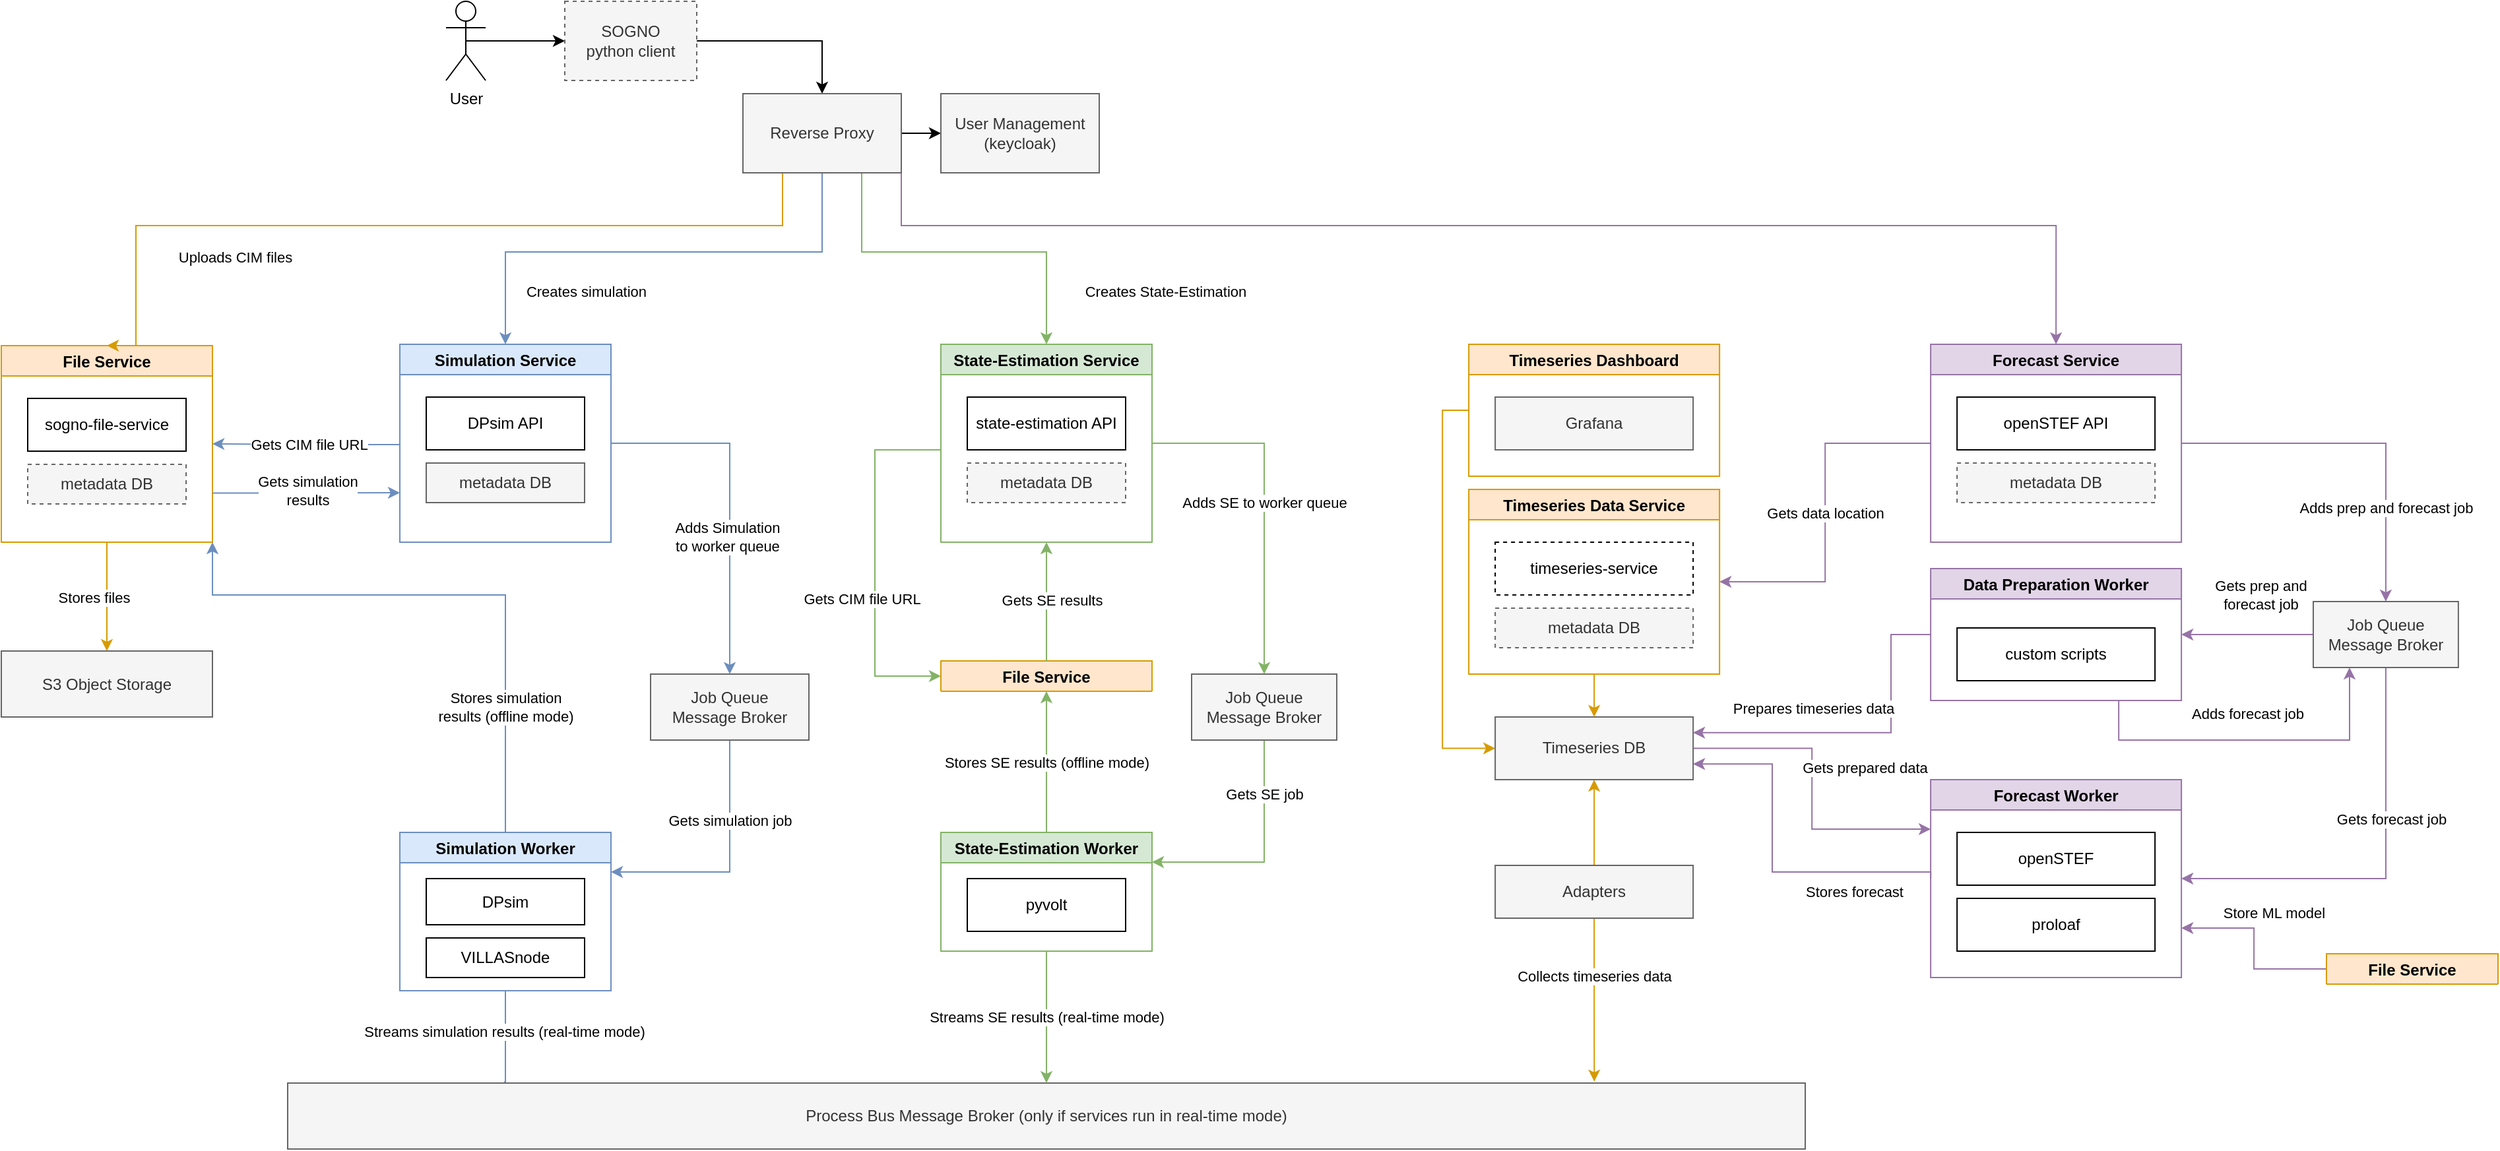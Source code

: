 <mxfile version="18.2.1" type="device"><diagram name="Page-1" id="5d7acffa-a066-3a61-03fe-96351882024d"><mxGraphModel dx="1714" dy="1784" grid="1" gridSize="10" guides="1" tooltips="1" connect="1" arrows="1" fold="1" page="1" pageScale="1" pageWidth="1100" pageHeight="850" background="#ffffff" math="0" shadow="0"><root><mxCell id="0"/><mxCell id="1" parent="0"/><mxCell id="z8ozhWOu3lItvViQvC4V-5" value="Stores files" style="edgeStyle=orthogonalEdgeStyle;rounded=0;orthogonalLoop=1;jettySize=auto;html=1;exitX=0.5;exitY=1;exitDx=0;exitDy=0;entryX=0.5;entryY=0;entryDx=0;entryDy=0;endArrow=classic;endFill=1;fillColor=#ffe6cc;strokeColor=#d79b00;" parent="1" source="z8ozhWOu3lItvViQvC4V-1" target="z8ozhWOu3lItvViQvC4V-4" edge="1"><mxGeometry x="-0.024" y="-10" relative="1" as="geometry"><mxPoint x="196" y="480" as="sourcePoint"/><mxPoint x="226.0" y="590" as="targetPoint"/><mxPoint y="1" as="offset"/></mxGeometry></mxCell><mxCell id="z8ozhWOu3lItvViQvC4V-1" value="File Service" style="swimlane;fillColor=#ffe6cc;strokeColor=#d79b00;" parent="1" vertex="1"><mxGeometry x="118" y="241" width="160" height="149" as="geometry"><mxRectangle x="290" y="280" width="130" height="23" as="alternateBounds"/></mxGeometry></mxCell><mxCell id="z8ozhWOu3lItvViQvC4V-2" value="sogno-file-service" style="whiteSpace=wrap;html=1;" parent="z8ozhWOu3lItvViQvC4V-1" vertex="1"><mxGeometry x="20" y="40" width="120" height="40" as="geometry"/></mxCell><mxCell id="z8ozhWOu3lItvViQvC4V-3" value="metadata DB" style="whiteSpace=wrap;html=1;dashed=1;fillColor=#f5f5f5;fontColor=#333333;strokeColor=#666666;" parent="z8ozhWOu3lItvViQvC4V-1" vertex="1"><mxGeometry x="20" y="90" width="120" height="30" as="geometry"/></mxCell><mxCell id="z8ozhWOu3lItvViQvC4V-26" style="edgeStyle=orthogonalEdgeStyle;rounded=0;orthogonalLoop=1;jettySize=auto;html=1;entryX=0;entryY=0.75;entryDx=0;entryDy=0;endArrow=classic;endFill=1;fillColor=#dae8fc;strokeColor=#6c8ebf;exitX=1;exitY=0.75;exitDx=0;exitDy=0;" parent="1" source="z8ozhWOu3lItvViQvC4V-1" target="z8ozhWOu3lItvViQvC4V-6" edge="1"><mxGeometry relative="1" as="geometry"><mxPoint x="300" y="440" as="sourcePoint"/><Array as="points"><mxPoint x="310" y="353"/><mxPoint x="310" y="353"/></Array></mxGeometry></mxCell><mxCell id="z8ozhWOu3lItvViQvC4V-27" value="Gets simulation&lt;br&gt;results" style="edgeLabel;html=1;align=center;verticalAlign=middle;resizable=0;points=[];" parent="z8ozhWOu3lItvViQvC4V-26" vertex="1" connectable="0"><mxGeometry x="0.192" relative="1" as="geometry"><mxPoint x="-13" y="-2" as="offset"/></mxGeometry></mxCell><mxCell id="z8ozhWOu3lItvViQvC4V-4" value="S3 Object Storage" style="rounded=0;whiteSpace=wrap;html=1;fillColor=#f5f5f5;fontColor=#333333;strokeColor=#666666;" parent="1" vertex="1"><mxGeometry x="118" y="472.5" width="160" height="50" as="geometry"/></mxCell><mxCell id="z8ozhWOu3lItvViQvC4V-9" value="Stores simulation &lt;br&gt;results (offline mode)" style="edgeStyle=orthogonalEdgeStyle;rounded=0;orthogonalLoop=1;jettySize=auto;html=1;exitX=0.5;exitY=0;exitDx=0;exitDy=0;endArrow=classic;endFill=1;fillColor=#dae8fc;strokeColor=#6c8ebf;entryX=1;entryY=1;entryDx=0;entryDy=0;" parent="1" source="z8ozhWOu3lItvViQvC4V-23" target="z8ozhWOu3lItvViQvC4V-1" edge="1"><mxGeometry x="-0.571" relative="1" as="geometry"><mxPoint x="310" y="410" as="targetPoint"/><mxPoint as="offset"/><Array as="points"><mxPoint x="500" y="430"/><mxPoint x="278" y="430"/></Array></mxGeometry></mxCell><mxCell id="z8ozhWOu3lItvViQvC4V-6" value="Simulation Service" style="swimlane;fillColor=#dae8fc;strokeColor=#6c8ebf;" parent="1" vertex="1"><mxGeometry x="420" y="240" width="160" height="150" as="geometry"><mxRectangle x="390" y="260" width="130" height="23" as="alternateBounds"/></mxGeometry></mxCell><mxCell id="z8ozhWOu3lItvViQvC4V-7" value="DPsim API" style="whiteSpace=wrap;html=1;" parent="z8ozhWOu3lItvViQvC4V-6" vertex="1"><mxGeometry x="20" y="40" width="120" height="40" as="geometry"/></mxCell><mxCell id="z8ozhWOu3lItvViQvC4V-8" value="metadata DB" style="whiteSpace=wrap;html=1;fillColor=#f5f5f5;fontColor=#333333;strokeColor=#666666;" parent="z8ozhWOu3lItvViQvC4V-6" vertex="1"><mxGeometry x="20" y="90" width="120" height="30" as="geometry"/></mxCell><mxCell id="z8ozhWOu3lItvViQvC4V-12" style="edgeStyle=orthogonalEdgeStyle;rounded=0;orthogonalLoop=1;jettySize=auto;html=1;entryX=0.5;entryY=0;entryDx=0;entryDy=0;endArrow=classic;endFill=1;exitX=0.25;exitY=1;exitDx=0;exitDy=0;fillColor=#ffe6cc;strokeColor=#d79b00;" parent="1" source="RdebWMiWHL1S162cMxrL-42" target="z8ozhWOu3lItvViQvC4V-1" edge="1"><mxGeometry relative="1" as="geometry"><Array as="points"><mxPoint x="710" y="150"/><mxPoint x="220" y="150"/></Array></mxGeometry></mxCell><mxCell id="z8ozhWOu3lItvViQvC4V-13" value="Uploads CIM files" style="edgeLabel;html=1;align=center;verticalAlign=middle;resizable=0;points=[];" parent="z8ozhWOu3lItvViQvC4V-12" vertex="1" connectable="0"><mxGeometry x="0.412" y="1" relative="1" as="geometry"><mxPoint x="-1" y="23" as="offset"/></mxGeometry></mxCell><mxCell id="z8ozhWOu3lItvViQvC4V-14" style="edgeStyle=orthogonalEdgeStyle;rounded=0;orthogonalLoop=1;jettySize=auto;html=1;entryX=0.5;entryY=0;entryDx=0;entryDy=0;endArrow=classic;endFill=1;exitX=0.5;exitY=1;exitDx=0;exitDy=0;fillColor=#dae8fc;strokeColor=#6c8ebf;" parent="1" source="RdebWMiWHL1S162cMxrL-42" target="z8ozhWOu3lItvViQvC4V-6" edge="1"><mxGeometry relative="1" as="geometry"><Array as="points"><mxPoint x="740" y="170"/><mxPoint x="500" y="170"/></Array></mxGeometry></mxCell><mxCell id="z8ozhWOu3lItvViQvC4V-15" value="Creates simulation" style="edgeLabel;html=1;align=center;verticalAlign=middle;resizable=0;points=[];" parent="z8ozhWOu3lItvViQvC4V-14" vertex="1" connectable="0"><mxGeometry x="-0.422" relative="1" as="geometry"><mxPoint x="-132" y="30" as="offset"/></mxGeometry></mxCell><mxCell id="RdebWMiWHL1S162cMxrL-37" style="edgeStyle=orthogonalEdgeStyle;rounded=0;orthogonalLoop=1;jettySize=auto;html=1;exitX=0.75;exitY=1;exitDx=0;exitDy=0;entryX=0.5;entryY=0;entryDx=0;entryDy=0;endArrow=classic;endFill=1;fillColor=#d5e8d4;strokeColor=#82b366;" parent="1" source="RdebWMiWHL1S162cMxrL-42" target="RdebWMiWHL1S162cMxrL-15" edge="1"><mxGeometry relative="1" as="geometry"><Array as="points"><mxPoint x="770" y="170"/><mxPoint x="910" y="170"/></Array></mxGeometry></mxCell><mxCell id="RdebWMiWHL1S162cMxrL-38" value="Creates State-Estimation" style="edgeLabel;html=1;align=center;verticalAlign=middle;resizable=0;points=[];" parent="RdebWMiWHL1S162cMxrL-37" vertex="1" connectable="0"><mxGeometry x="-0.047" relative="1" as="geometry"><mxPoint x="161" y="30" as="offset"/></mxGeometry></mxCell><mxCell id="RdebWMiWHL1S162cMxrL-43" value="" style="edgeStyle=orthogonalEdgeStyle;rounded=0;orthogonalLoop=1;jettySize=auto;html=1;endArrow=classic;endFill=1;exitX=1;exitY=0.5;exitDx=0;exitDy=0;" parent="1" source="A8I4CD6mmtWqzeu0d_GN-8" target="RdebWMiWHL1S162cMxrL-42" edge="1"><mxGeometry relative="1" as="geometry"><Array as="points"><mxPoint x="740" y="10"/></Array><mxPoint x="690" y="-30" as="sourcePoint"/></mxGeometry></mxCell><mxCell id="A8I4CD6mmtWqzeu0d_GN-10" style="edgeStyle=orthogonalEdgeStyle;rounded=0;orthogonalLoop=1;jettySize=auto;html=1;exitX=0.5;exitY=0.5;exitDx=0;exitDy=0;exitPerimeter=0;entryX=0;entryY=0.5;entryDx=0;entryDy=0;" parent="1" source="z8ozhWOu3lItvViQvC4V-11" target="A8I4CD6mmtWqzeu0d_GN-8" edge="1"><mxGeometry relative="1" as="geometry"/></mxCell><mxCell id="z8ozhWOu3lItvViQvC4V-11" value="User" style="shape=umlActor;verticalLabelPosition=bottom;verticalAlign=top;html=1;outlineConnect=0;" parent="1" vertex="1"><mxGeometry x="455" y="-20" width="30" height="60" as="geometry"/></mxCell><mxCell id="z8ozhWOu3lItvViQvC4V-16" value="Gets CIM file URL" style="edgeStyle=orthogonalEdgeStyle;rounded=0;orthogonalLoop=1;jettySize=auto;html=1;endArrow=classic;endFill=1;fillColor=#dae8fc;strokeColor=#6c8ebf;entryX=1;entryY=0.5;entryDx=0;entryDy=0;" parent="1" target="z8ozhWOu3lItvViQvC4V-1" edge="1"><mxGeometry relative="1" as="geometry"><mxPoint x="420" y="320" as="sourcePoint"/><mxPoint x="300" y="320" as="targetPoint"/><Array as="points"><mxPoint x="420" y="316"/><mxPoint x="349" y="316"/></Array></mxGeometry></mxCell><mxCell id="z8ozhWOu3lItvViQvC4V-25" value="Gets simulation job" style="edgeStyle=orthogonalEdgeStyle;rounded=0;orthogonalLoop=1;jettySize=auto;html=1;endArrow=classic;endFill=1;entryX=1;entryY=0.25;entryDx=0;entryDy=0;exitX=0.5;exitY=1;exitDx=0;exitDy=0;fillColor=#dae8fc;strokeColor=#6c8ebf;" parent="1" source="z8ozhWOu3lItvViQvC4V-18" target="z8ozhWOu3lItvViQvC4V-23" edge="1"><mxGeometry x="-0.364" relative="1" as="geometry"><mxPoint as="offset"/></mxGeometry></mxCell><mxCell id="z8ozhWOu3lItvViQvC4V-18" value="Job Queue &lt;br&gt;Message Broker" style="rounded=0;whiteSpace=wrap;html=1;fillColor=#f5f5f5;fontColor=#333333;strokeColor=#666666;" parent="1" vertex="1"><mxGeometry x="610" y="490" width="120" height="50" as="geometry"/></mxCell><mxCell id="z8ozhWOu3lItvViQvC4V-19" style="edgeStyle=orthogonalEdgeStyle;rounded=0;orthogonalLoop=1;jettySize=auto;html=1;exitX=1;exitY=0.5;exitDx=0;exitDy=0;entryX=0.5;entryY=0;entryDx=0;entryDy=0;endArrow=classic;endFill=1;fillColor=#dae8fc;strokeColor=#6c8ebf;" parent="1" source="z8ozhWOu3lItvViQvC4V-6" target="z8ozhWOu3lItvViQvC4V-18" edge="1"><mxGeometry relative="1" as="geometry"/></mxCell><mxCell id="z8ozhWOu3lItvViQvC4V-20" value="Adds Simulation &lt;br&gt;to worker queue" style="edgeLabel;html=1;align=center;verticalAlign=middle;resizable=0;points=[];" parent="z8ozhWOu3lItvViQvC4V-19" vertex="1" connectable="0"><mxGeometry x="0.212" y="-2" relative="1" as="geometry"><mxPoint as="offset"/></mxGeometry></mxCell><mxCell id="RdebWMiWHL1S162cMxrL-6" value="Streams simulation results (real-time mode)" style="edgeStyle=orthogonalEdgeStyle;rounded=0;orthogonalLoop=1;jettySize=auto;html=1;exitX=0.5;exitY=1;exitDx=0;exitDy=0;entryX=0.143;entryY=-0.035;entryDx=0;entryDy=0;fillColor=#dae8fc;strokeColor=#6c8ebf;entryPerimeter=0;" parent="1" source="z8ozhWOu3lItvViQvC4V-23" target="RdebWMiWHL1S162cMxrL-4" edge="1"><mxGeometry x="-0.325" y="-1" relative="1" as="geometry"><Array as="points"><mxPoint x="500" y="810"/><mxPoint x="499" y="828"/></Array><mxPoint as="offset"/></mxGeometry></mxCell><mxCell id="z8ozhWOu3lItvViQvC4V-23" value="Simulation Worker" style="swimlane;fillColor=#dae8fc;strokeColor=#6c8ebf;" parent="1" vertex="1"><mxGeometry x="420" y="610" width="160" height="120" as="geometry"/></mxCell><mxCell id="z8ozhWOu3lItvViQvC4V-24" value="DPsim" style="whiteSpace=wrap;html=1;" parent="z8ozhWOu3lItvViQvC4V-23" vertex="1"><mxGeometry x="20" y="35" width="120" height="35" as="geometry"/></mxCell><mxCell id="RdebWMiWHL1S162cMxrL-5" value="VILLASnode" style="whiteSpace=wrap;html=1;" parent="z8ozhWOu3lItvViQvC4V-23" vertex="1"><mxGeometry x="20" y="80" width="120" height="30" as="geometry"/></mxCell><mxCell id="RdebWMiWHL1S162cMxrL-10" value="Collects timeseries data" style="edgeStyle=orthogonalEdgeStyle;rounded=0;orthogonalLoop=1;jettySize=auto;html=1;fillColor=#ffe6cc;strokeColor=#d79b00;exitX=0.5;exitY=1;exitDx=0;exitDy=0;entryX=0.861;entryY=-0.023;entryDx=0;entryDy=0;entryPerimeter=0;" parent="1" source="RdebWMiWHL1S162cMxrL-8" target="RdebWMiWHL1S162cMxrL-4" edge="1"><mxGeometry x="-0.285" relative="1" as="geometry"><mxPoint x="1325" y="790" as="sourcePoint"/><Array as="points"><mxPoint x="1325" y="770"/><mxPoint x="1325" y="770"/></Array><mxPoint x="1360" y="760" as="targetPoint"/><mxPoint as="offset"/></mxGeometry></mxCell><mxCell id="RdebWMiWHL1S162cMxrL-4" value="Process Bus Message Broker (only if services run in real-time mode)" style="rounded=0;whiteSpace=wrap;html=1;fillColor=#f5f5f5;strokeColor=#666666;fontColor=#333333;" parent="1" vertex="1"><mxGeometry x="335" y="800" width="1150" height="50" as="geometry"/></mxCell><mxCell id="A8I4CD6mmtWqzeu0d_GN-15" style="edgeStyle=orthogonalEdgeStyle;rounded=0;orthogonalLoop=1;jettySize=auto;html=1;entryX=0;entryY=0.25;entryDx=0;entryDy=0;fillColor=#e1d5e7;strokeColor=#9673a6;exitX=1;exitY=0.5;exitDx=0;exitDy=0;" parent="1" source="RdebWMiWHL1S162cMxrL-9" target="yLYFhJgZLeoXkBl03Beg-1" edge="1"><mxGeometry relative="1" as="geometry"><mxPoint x="1430" y="550" as="sourcePoint"/><mxPoint x="1540" y="601.25" as="targetPoint"/></mxGeometry></mxCell><mxCell id="A8I4CD6mmtWqzeu0d_GN-16" value="Gets prepared data" style="edgeLabel;html=1;align=center;verticalAlign=middle;resizable=0;points=[];" parent="A8I4CD6mmtWqzeu0d_GN-15" vertex="1" connectable="0"><mxGeometry x="-0.281" y="-3" relative="1" as="geometry"><mxPoint x="43" y="11" as="offset"/></mxGeometry></mxCell><mxCell id="RdebWMiWHL1S162cMxrL-7" value="Timeseries Data Service" style="swimlane;fillColor=#ffe6cc;strokeColor=#d79b00;" parent="1" vertex="1"><mxGeometry x="1230.06" y="350" width="190" height="140" as="geometry"><mxRectangle x="290" y="280" width="130" height="23" as="alternateBounds"/></mxGeometry></mxCell><mxCell id="ehq6GYL5SFKAgk9KMht2-1" value="metadata DB" style="whiteSpace=wrap;html=1;dashed=1;fillColor=#f5f5f5;fontColor=#333333;strokeColor=#666666;" parent="RdebWMiWHL1S162cMxrL-7" vertex="1"><mxGeometry x="20" y="90" width="150" height="30" as="geometry"/></mxCell><mxCell id="ehq6GYL5SFKAgk9KMht2-2" value="timeseries-service" style="whiteSpace=wrap;html=1;dashed=1;" parent="RdebWMiWHL1S162cMxrL-7" vertex="1"><mxGeometry x="20" y="40" width="150" height="40" as="geometry"/></mxCell><mxCell id="A8I4CD6mmtWqzeu0d_GN-14" style="edgeStyle=orthogonalEdgeStyle;rounded=0;orthogonalLoop=1;jettySize=auto;html=1;exitX=0;exitY=0.5;exitDx=0;exitDy=0;entryX=0;entryY=0.5;entryDx=0;entryDy=0;fillColor=#ffe6cc;strokeColor=#d79b00;" parent="1" source="RdebWMiWHL1S162cMxrL-11" target="RdebWMiWHL1S162cMxrL-9" edge="1"><mxGeometry relative="1" as="geometry"/></mxCell><mxCell id="RdebWMiWHL1S162cMxrL-11" value="Timeseries Dashboard" style="swimlane;fillColor=#ffe6cc;strokeColor=#d79b00;" parent="1" vertex="1"><mxGeometry x="1230.06" y="240" width="190" height="100" as="geometry"><mxRectangle x="290" y="280" width="130" height="23" as="alternateBounds"/></mxGeometry></mxCell><mxCell id="RdebWMiWHL1S162cMxrL-12" value="Grafana" style="whiteSpace=wrap;html=1;fillColor=#f5f5f5;fontColor=#333333;strokeColor=#666666;" parent="RdebWMiWHL1S162cMxrL-11" vertex="1"><mxGeometry x="20" y="40" width="150" height="40" as="geometry"/></mxCell><mxCell id="RdebWMiWHL1S162cMxrL-18" style="edgeStyle=orthogonalEdgeStyle;rounded=0;orthogonalLoop=1;jettySize=auto;html=1;exitX=0;exitY=0.5;exitDx=0;exitDy=0;fillColor=#d5e8d4;strokeColor=#82b366;entryX=0;entryY=0.5;entryDx=0;entryDy=0;" parent="1" source="RdebWMiWHL1S162cMxrL-15" target="why57hT8Cj3xwn8wDcDi-1" edge="1"><mxGeometry relative="1" as="geometry"><mxPoint x="300" y="430" as="targetPoint"/><Array as="points"><mxPoint x="780" y="320"/><mxPoint x="780" y="492"/></Array></mxGeometry></mxCell><mxCell id="RdebWMiWHL1S162cMxrL-19" value="Gets CIM file URL" style="edgeLabel;html=1;align=center;verticalAlign=middle;resizable=0;points=[];" parent="RdebWMiWHL1S162cMxrL-18" vertex="1" connectable="0"><mxGeometry x="-0.469" y="3" relative="1" as="geometry"><mxPoint x="-13" y="94" as="offset"/></mxGeometry></mxCell><mxCell id="RdebWMiWHL1S162cMxrL-20" value="Adds SE to worker queue" style="edgeStyle=orthogonalEdgeStyle;rounded=0;orthogonalLoop=1;jettySize=auto;html=1;exitX=1;exitY=0.5;exitDx=0;exitDy=0;entryX=0.5;entryY=0;entryDx=0;entryDy=0;endArrow=classic;endFill=1;fillColor=#d5e8d4;strokeColor=#82b366;" parent="1" source="RdebWMiWHL1S162cMxrL-15" target="RdebWMiWHL1S162cMxrL-22" edge="1"><mxGeometry relative="1" as="geometry"/></mxCell><mxCell id="RdebWMiWHL1S162cMxrL-15" value="State-Estimation Service" style="swimlane;fillColor=#d5e8d4;strokeColor=#82b366;" parent="1" vertex="1"><mxGeometry x="830" y="240" width="160" height="150" as="geometry"><mxRectangle x="830" y="240" width="130" height="23" as="alternateBounds"/></mxGeometry></mxCell><mxCell id="RdebWMiWHL1S162cMxrL-16" value="state-estimation API" style="whiteSpace=wrap;html=1;" parent="RdebWMiWHL1S162cMxrL-15" vertex="1"><mxGeometry x="20" y="40" width="120" height="40" as="geometry"/></mxCell><mxCell id="RdebWMiWHL1S162cMxrL-17" value="metadata DB" style="whiteSpace=wrap;html=1;dashed=1;fillColor=#f5f5f5;fontColor=#333333;strokeColor=#666666;" parent="RdebWMiWHL1S162cMxrL-15" vertex="1"><mxGeometry x="20" y="90" width="120" height="30" as="geometry"/></mxCell><mxCell id="RdebWMiWHL1S162cMxrL-33" style="edgeStyle=orthogonalEdgeStyle;rounded=0;orthogonalLoop=1;jettySize=auto;html=1;exitX=0.5;exitY=1;exitDx=0;exitDy=0;entryX=1;entryY=0.25;entryDx=0;entryDy=0;endArrow=classic;endFill=1;fillColor=#d5e8d4;strokeColor=#82b366;" parent="1" source="RdebWMiWHL1S162cMxrL-22" target="RdebWMiWHL1S162cMxrL-25" edge="1"><mxGeometry relative="1" as="geometry"/></mxCell><mxCell id="RdebWMiWHL1S162cMxrL-34" value="Gets SE job" style="edgeLabel;html=1;align=center;verticalAlign=middle;resizable=0;points=[];" parent="RdebWMiWHL1S162cMxrL-33" vertex="1" connectable="0"><mxGeometry x="-0.293" y="1" relative="1" as="geometry"><mxPoint x="-1" y="-22" as="offset"/></mxGeometry></mxCell><mxCell id="RdebWMiWHL1S162cMxrL-22" value="Job Queue Message Broker" style="rounded=0;whiteSpace=wrap;html=1;fillColor=#f5f5f5;fontColor=#333333;strokeColor=#666666;" parent="1" vertex="1"><mxGeometry x="1020" y="490" width="110" height="50" as="geometry"/></mxCell><mxCell id="RdebWMiWHL1S162cMxrL-35" style="edgeStyle=orthogonalEdgeStyle;rounded=0;orthogonalLoop=1;jettySize=auto;html=1;exitX=0.5;exitY=0;exitDx=0;exitDy=0;entryX=0.5;entryY=1;entryDx=0;entryDy=0;endArrow=classic;endFill=1;fillColor=#d5e8d4;strokeColor=#82b366;startArrow=none;" parent="1" source="why57hT8Cj3xwn8wDcDi-1" target="RdebWMiWHL1S162cMxrL-15" edge="1"><mxGeometry relative="1" as="geometry"><mxPoint x="910" y="490" as="sourcePoint"/></mxGeometry></mxCell><mxCell id="RdebWMiWHL1S162cMxrL-30" style="edgeStyle=orthogonalEdgeStyle;rounded=0;orthogonalLoop=1;jettySize=auto;html=1;exitX=0.5;exitY=1;exitDx=0;exitDy=0;endArrow=classic;endFill=1;fillColor=#d5e8d4;strokeColor=#82b366;entryX=0.5;entryY=0;entryDx=0;entryDy=0;" parent="1" source="RdebWMiWHL1S162cMxrL-25" target="RdebWMiWHL1S162cMxrL-4" edge="1"><mxGeometry relative="1" as="geometry"><mxPoint x="960" y="820" as="targetPoint"/><Array as="points"><mxPoint x="910" y="770"/><mxPoint x="910" y="770"/></Array></mxGeometry></mxCell><mxCell id="RdebWMiWHL1S162cMxrL-31" value="Streams SE results (real-time mode)" style="edgeLabel;html=1;align=center;verticalAlign=middle;resizable=0;points=[];" parent="RdebWMiWHL1S162cMxrL-30" vertex="1" connectable="0"><mxGeometry x="-0.335" relative="1" as="geometry"><mxPoint y="16" as="offset"/></mxGeometry></mxCell><mxCell id="RdebWMiWHL1S162cMxrL-32" value="Stores SE results (offline mode)" style="edgeStyle=orthogonalEdgeStyle;rounded=0;orthogonalLoop=1;jettySize=auto;html=1;exitX=0.5;exitY=0;exitDx=0;exitDy=0;entryX=0.5;entryY=1;entryDx=0;entryDy=0;endArrow=classic;endFill=1;fillColor=#d5e8d4;strokeColor=#82b366;" parent="1" source="RdebWMiWHL1S162cMxrL-25" target="why57hT8Cj3xwn8wDcDi-1" edge="1"><mxGeometry relative="1" as="geometry"><mxPoint x="910" y="540" as="targetPoint"/></mxGeometry></mxCell><mxCell id="RdebWMiWHL1S162cMxrL-25" value="State-Estimation Worker" style="swimlane;fillColor=#d5e8d4;strokeColor=#82b366;" parent="1" vertex="1"><mxGeometry x="830" y="610" width="160" height="90" as="geometry"/></mxCell><mxCell id="RdebWMiWHL1S162cMxrL-26" value="pyvolt" style="whiteSpace=wrap;html=1;" parent="RdebWMiWHL1S162cMxrL-25" vertex="1"><mxGeometry x="20" y="35" width="120" height="40" as="geometry"/></mxCell><mxCell id="A8I4CD6mmtWqzeu0d_GN-7" value="" style="edgeStyle=orthogonalEdgeStyle;rounded=0;orthogonalLoop=1;jettySize=auto;html=1;" parent="1" source="RdebWMiWHL1S162cMxrL-42" target="A8I4CD6mmtWqzeu0d_GN-6" edge="1"><mxGeometry relative="1" as="geometry"/></mxCell><mxCell id="A8I4CD6mmtWqzeu0d_GN-12" style="edgeStyle=orthogonalEdgeStyle;rounded=0;orthogonalLoop=1;jettySize=auto;html=1;exitX=1;exitY=1;exitDx=0;exitDy=0;entryX=0.5;entryY=0;entryDx=0;entryDy=0;fillColor=#e1d5e7;strokeColor=#9673a6;" parent="1" source="RdebWMiWHL1S162cMxrL-42" target="yLYFhJgZLeoXkBl03Beg-4" edge="1"><mxGeometry relative="1" as="geometry"><Array as="points"><mxPoint x="800" y="150"/><mxPoint x="1675" y="150"/></Array></mxGeometry></mxCell><mxCell id="RdebWMiWHL1S162cMxrL-42" value="Reverse Proxy" style="rounded=0;whiteSpace=wrap;html=1;fillColor=#f5f5f5;fontColor=#333333;strokeColor=#666666;" parent="1" vertex="1"><mxGeometry x="680" y="50" width="120" height="60" as="geometry"/></mxCell><mxCell id="yLYFhJgZLeoXkBl03Beg-22" style="edgeStyle=orthogonalEdgeStyle;rounded=0;orthogonalLoop=1;jettySize=auto;html=1;exitX=0;exitY=0.5;exitDx=0;exitDy=0;entryX=1;entryY=0.75;entryDx=0;entryDy=0;fillColor=#e1d5e7;strokeColor=#9673a6;" parent="1" source="yLYFhJgZLeoXkBl03Beg-1" target="RdebWMiWHL1S162cMxrL-9" edge="1"><mxGeometry relative="1" as="geometry"><Array as="points"><mxPoint x="1580" y="640"/><mxPoint x="1460" y="640"/><mxPoint x="1460" y="558"/></Array></mxGeometry></mxCell><mxCell id="yLYFhJgZLeoXkBl03Beg-23" value="Stores forecast" style="edgeLabel;html=1;align=center;verticalAlign=middle;resizable=0;points=[];" parent="yLYFhJgZLeoXkBl03Beg-22" vertex="1" connectable="0"><mxGeometry x="-0.561" y="3" relative="1" as="geometry"><mxPoint x="-5" y="12" as="offset"/></mxGeometry></mxCell><mxCell id="yLYFhJgZLeoXkBl03Beg-1" value="Forecast Worker" style="swimlane;fillColor=#e1d5e7;strokeColor=#9673a6;" parent="1" vertex="1"><mxGeometry x="1580.06" y="570" width="190" height="150" as="geometry"><mxRectangle x="290" y="280" width="130" height="23" as="alternateBounds"/></mxGeometry></mxCell><mxCell id="yLYFhJgZLeoXkBl03Beg-2" value="openSTEF" style="whiteSpace=wrap;html=1;" parent="yLYFhJgZLeoXkBl03Beg-1" vertex="1"><mxGeometry x="20" y="40" width="150" height="40" as="geometry"/></mxCell><mxCell id="yLYFhJgZLeoXkBl03Beg-3" value="proloaf" style="whiteSpace=wrap;html=1;" parent="yLYFhJgZLeoXkBl03Beg-1" vertex="1"><mxGeometry x="20" y="90" width="150" height="40" as="geometry"/></mxCell><mxCell id="yLYFhJgZLeoXkBl03Beg-12" style="edgeStyle=orthogonalEdgeStyle;rounded=0;orthogonalLoop=1;jettySize=auto;html=1;exitX=1;exitY=0.5;exitDx=0;exitDy=0;entryX=0.5;entryY=0;entryDx=0;entryDy=0;fillColor=#e1d5e7;strokeColor=#9673a6;" parent="1" source="yLYFhJgZLeoXkBl03Beg-4" target="yLYFhJgZLeoXkBl03Beg-15" edge="1"><mxGeometry relative="1" as="geometry"><mxPoint x="1950.06" y="500" as="targetPoint"/></mxGeometry></mxCell><mxCell id="yLYFhJgZLeoXkBl03Beg-24" value="Adds prep and forecast job" style="edgeLabel;html=1;align=center;verticalAlign=middle;resizable=0;points=[];" parent="yLYFhJgZLeoXkBl03Beg-12" vertex="1" connectable="0"><mxGeometry x="0.392" y="1" relative="1" as="geometry"><mxPoint x="-1" y="12" as="offset"/></mxGeometry></mxCell><mxCell id="A8I4CD6mmtWqzeu0d_GN-20" value="Gets data location" style="edgeStyle=orthogonalEdgeStyle;rounded=0;orthogonalLoop=1;jettySize=auto;html=1;exitX=0;exitY=0.5;exitDx=0;exitDy=0;entryX=1;entryY=0.5;entryDx=0;entryDy=0;fillColor=#e1d5e7;strokeColor=#9673a6;" parent="1" source="yLYFhJgZLeoXkBl03Beg-4" target="RdebWMiWHL1S162cMxrL-7" edge="1"><mxGeometry relative="1" as="geometry"/></mxCell><mxCell id="yLYFhJgZLeoXkBl03Beg-4" value="Forecast Service" style="swimlane;fillColor=#e1d5e7;strokeColor=#9673a6;startSize=23;" parent="1" vertex="1"><mxGeometry x="1580.06" y="240" width="190" height="150" as="geometry"><mxRectangle x="290" y="280" width="130" height="23" as="alternateBounds"/></mxGeometry></mxCell><mxCell id="yLYFhJgZLeoXkBl03Beg-5" value="openSTEF API" style="whiteSpace=wrap;html=1;" parent="yLYFhJgZLeoXkBl03Beg-4" vertex="1"><mxGeometry x="20" y="40" width="150" height="40" as="geometry"/></mxCell><mxCell id="-TinXbGf935FUg14_SOd-1" value="metadata DB" style="whiteSpace=wrap;html=1;dashed=1;fillColor=#f5f5f5;fontColor=#333333;strokeColor=#666666;" parent="yLYFhJgZLeoXkBl03Beg-4" vertex="1"><mxGeometry x="20" y="90" width="150" height="30" as="geometry"/></mxCell><mxCell id="yLYFhJgZLeoXkBl03Beg-11" style="edgeStyle=orthogonalEdgeStyle;rounded=0;orthogonalLoop=1;jettySize=auto;html=1;exitX=0;exitY=0.5;exitDx=0;exitDy=0;fillColor=#e1d5e7;strokeColor=#9673a6;entryX=1;entryY=0.25;entryDx=0;entryDy=0;" parent="1" source="yLYFhJgZLeoXkBl03Beg-8" target="RdebWMiWHL1S162cMxrL-9" edge="1"><mxGeometry relative="1" as="geometry"><mxPoint x="1420.06" y="460" as="targetPoint"/><Array as="points"><mxPoint x="1550" y="460"/><mxPoint x="1550" y="534"/></Array></mxGeometry></mxCell><mxCell id="yLYFhJgZLeoXkBl03Beg-21" value="Prepares timeseries data" style="edgeLabel;html=1;align=center;verticalAlign=middle;resizable=0;points=[];" parent="yLYFhJgZLeoXkBl03Beg-11" vertex="1" connectable="0"><mxGeometry x="0.244" y="4" relative="1" as="geometry"><mxPoint x="-6" y="-23" as="offset"/></mxGeometry></mxCell><mxCell id="yLYFhJgZLeoXkBl03Beg-18" style="edgeStyle=orthogonalEdgeStyle;rounded=0;orthogonalLoop=1;jettySize=auto;html=1;exitX=0.75;exitY=1;exitDx=0;exitDy=0;entryX=0.25;entryY=1;entryDx=0;entryDy=0;fillColor=#e1d5e7;strokeColor=#9673a6;" parent="1" source="yLYFhJgZLeoXkBl03Beg-8" target="yLYFhJgZLeoXkBl03Beg-15" edge="1"><mxGeometry relative="1" as="geometry"><Array as="points"><mxPoint x="1723" y="540"/><mxPoint x="1897" y="540"/></Array><mxPoint x="1923.06" y="610" as="targetPoint"/></mxGeometry></mxCell><mxCell id="yLYFhJgZLeoXkBl03Beg-19" value="Adds forecast job" style="edgeLabel;html=1;align=center;verticalAlign=middle;resizable=0;points=[];" parent="yLYFhJgZLeoXkBl03Beg-18" vertex="1" connectable="0"><mxGeometry x="0.172" y="-2" relative="1" as="geometry"><mxPoint x="-25" y="-22" as="offset"/></mxGeometry></mxCell><mxCell id="yLYFhJgZLeoXkBl03Beg-8" value="Data Preparation Worker" style="swimlane;fillColor=#e1d5e7;strokeColor=#9673a6;" parent="1" vertex="1"><mxGeometry x="1580.06" y="410" width="190" height="100" as="geometry"><mxRectangle x="290" y="280" width="130" height="23" as="alternateBounds"/></mxGeometry></mxCell><mxCell id="ehq6GYL5SFKAgk9KMht2-5" value="custom scripts" style="whiteSpace=wrap;html=1;" parent="yLYFhJgZLeoXkBl03Beg-8" vertex="1"><mxGeometry x="20" y="45" width="150" height="40" as="geometry"/></mxCell><mxCell id="yLYFhJgZLeoXkBl03Beg-16" value="Gets prep and &lt;br&gt;forecast job" style="edgeStyle=orthogonalEdgeStyle;rounded=0;orthogonalLoop=1;jettySize=auto;html=1;exitX=0;exitY=0.5;exitDx=0;exitDy=0;entryX=1;entryY=0.5;entryDx=0;entryDy=0;fillColor=#e1d5e7;strokeColor=#9673a6;" parent="1" source="yLYFhJgZLeoXkBl03Beg-15" target="yLYFhJgZLeoXkBl03Beg-8" edge="1"><mxGeometry x="0.001" y="-30" relative="1" as="geometry"><Array as="points"><mxPoint x="1880.06" y="460"/></Array><mxPoint as="offset"/></mxGeometry></mxCell><mxCell id="yLYFhJgZLeoXkBl03Beg-17" style="edgeStyle=orthogonalEdgeStyle;rounded=0;orthogonalLoop=1;jettySize=auto;html=1;exitX=0.5;exitY=1;exitDx=0;exitDy=0;entryX=1;entryY=0.5;entryDx=0;entryDy=0;fillColor=#e1d5e7;strokeColor=#9673a6;" parent="1" source="yLYFhJgZLeoXkBl03Beg-15" target="yLYFhJgZLeoXkBl03Beg-1" edge="1"><mxGeometry relative="1" as="geometry"/></mxCell><mxCell id="yLYFhJgZLeoXkBl03Beg-20" value="Gets forecast job" style="edgeLabel;html=1;align=center;verticalAlign=middle;resizable=0;points=[];" parent="yLYFhJgZLeoXkBl03Beg-17" vertex="1" connectable="0"><mxGeometry x="-0.274" y="4" relative="1" as="geometry"><mxPoint as="offset"/></mxGeometry></mxCell><mxCell id="yLYFhJgZLeoXkBl03Beg-15" value="Job Queue Message Broker" style="rounded=0;whiteSpace=wrap;html=1;fillColor=#f5f5f5;fontColor=#333333;strokeColor=#666666;" parent="1" vertex="1"><mxGeometry x="1870" y="435" width="109.94" height="50" as="geometry"/></mxCell><mxCell id="ehq6GYL5SFKAgk9KMht2-4" style="edgeStyle=orthogonalEdgeStyle;rounded=0;orthogonalLoop=1;jettySize=auto;html=1;exitX=0.5;exitY=0;exitDx=0;exitDy=0;entryX=0.5;entryY=1;entryDx=0;entryDy=0;fillColor=#ffe6cc;strokeColor=#d79b00;" parent="1" source="RdebWMiWHL1S162cMxrL-8" target="RdebWMiWHL1S162cMxrL-9" edge="1"><mxGeometry relative="1" as="geometry"/></mxCell><mxCell id="RdebWMiWHL1S162cMxrL-8" value="Adapters" style="whiteSpace=wrap;html=1;fillColor=#f5f5f5;fontColor=#333333;strokeColor=#666666;" parent="1" vertex="1"><mxGeometry x="1250.06" y="635" width="150" height="40" as="geometry"/></mxCell><mxCell id="RdebWMiWHL1S162cMxrL-9" value="Timeseries DB" style="whiteSpace=wrap;html=1;fillColor=#f5f5f5;fontColor=#333333;strokeColor=#666666;" parent="1" vertex="1"><mxGeometry x="1250.06" y="522.5" width="150" height="47.5" as="geometry"/></mxCell><mxCell id="ehq6GYL5SFKAgk9KMht2-3" style="edgeStyle=orthogonalEdgeStyle;rounded=0;orthogonalLoop=1;jettySize=auto;html=1;fillColor=#ffe6cc;strokeColor=#d79b00;entryX=0.5;entryY=0;entryDx=0;entryDy=0;exitX=0.5;exitY=1;exitDx=0;exitDy=0;" parent="1" source="RdebWMiWHL1S162cMxrL-7" target="RdebWMiWHL1S162cMxrL-9" edge="1"><mxGeometry relative="1" as="geometry"><mxPoint x="1325.06" y="570" as="targetPoint"/><mxPoint x="1290.06" y="560" as="sourcePoint"/></mxGeometry></mxCell><mxCell id="A8I4CD6mmtWqzeu0d_GN-6" value="&lt;span&gt;User Management&lt;/span&gt;&lt;br&gt;&lt;span&gt;(keycloak)&lt;/span&gt;" style="whiteSpace=wrap;html=1;fillColor=#f5f5f5;strokeColor=#666666;fontColor=#333333;rounded=0;" parent="1" vertex="1"><mxGeometry x="830" y="50" width="120" height="60" as="geometry"/></mxCell><mxCell id="A8I4CD6mmtWqzeu0d_GN-8" value="SOGNO &lt;br&gt;python client" style="whiteSpace=wrap;html=1;fillColor=#f5f5f5;strokeColor=#666666;fontColor=#333333;rounded=0;dashed=1;" parent="1" vertex="1"><mxGeometry x="545" y="-20" width="100" height="60" as="geometry"/></mxCell><mxCell id="4XWYmkUqddwxZjUEwFly-2" value="Store ML model" style="edgeStyle=orthogonalEdgeStyle;rounded=0;orthogonalLoop=1;jettySize=auto;html=1;exitX=0;exitY=0.5;exitDx=0;exitDy=0;entryX=1;entryY=0.75;entryDx=0;entryDy=0;fillColor=#e1d5e7;strokeColor=#9673a6;" parent="1" source="why57hT8Cj3xwn8wDcDi-6" target="yLYFhJgZLeoXkBl03Beg-1" edge="1"><mxGeometry x="0.219" y="-19" relative="1" as="geometry"><mxPoint x="15" y="7" as="offset"/><mxPoint x="1880" y="681.5" as="sourcePoint"/></mxGeometry></mxCell><mxCell id="why57hT8Cj3xwn8wDcDi-1" value="File Service" style="swimlane;fillColor=#ffe6cc;strokeColor=#d79b00;" parent="1" vertex="1" collapsed="1"><mxGeometry x="830" y="480" width="160" height="23" as="geometry"><mxRectangle x="790" y="470" width="160" height="80" as="alternateBounds"/></mxGeometry></mxCell><mxCell id="why57hT8Cj3xwn8wDcDi-4" value="" style="edgeStyle=orthogonalEdgeStyle;rounded=0;orthogonalLoop=1;jettySize=auto;html=1;endArrow=none;endFill=1;fillColor=#d5e8d4;strokeColor=#82b366;" parent="1" edge="1"><mxGeometry relative="1" as="geometry"><mxPoint x="910" y="480" as="sourcePoint"/><mxPoint x="910" y="430" as="targetPoint"/><Array as="points"><mxPoint x="910" y="430"/></Array></mxGeometry></mxCell><mxCell id="why57hT8Cj3xwn8wDcDi-5" value="Gets SE results" style="edgeLabel;html=1;align=center;verticalAlign=middle;resizable=0;points=[];" parent="why57hT8Cj3xwn8wDcDi-4" vertex="1" connectable="0"><mxGeometry x="-0.345" y="-4" relative="1" as="geometry"><mxPoint y="-30" as="offset"/></mxGeometry></mxCell><mxCell id="why57hT8Cj3xwn8wDcDi-6" value="File Service" style="swimlane;fillColor=#ffe6cc;strokeColor=#d79b00;" parent="1" vertex="1" collapsed="1"><mxGeometry x="1880" y="702" width="130" height="23" as="geometry"><mxRectangle x="790" y="470" width="160" height="80" as="alternateBounds"/></mxGeometry></mxCell></root></mxGraphModel></diagram></mxfile>